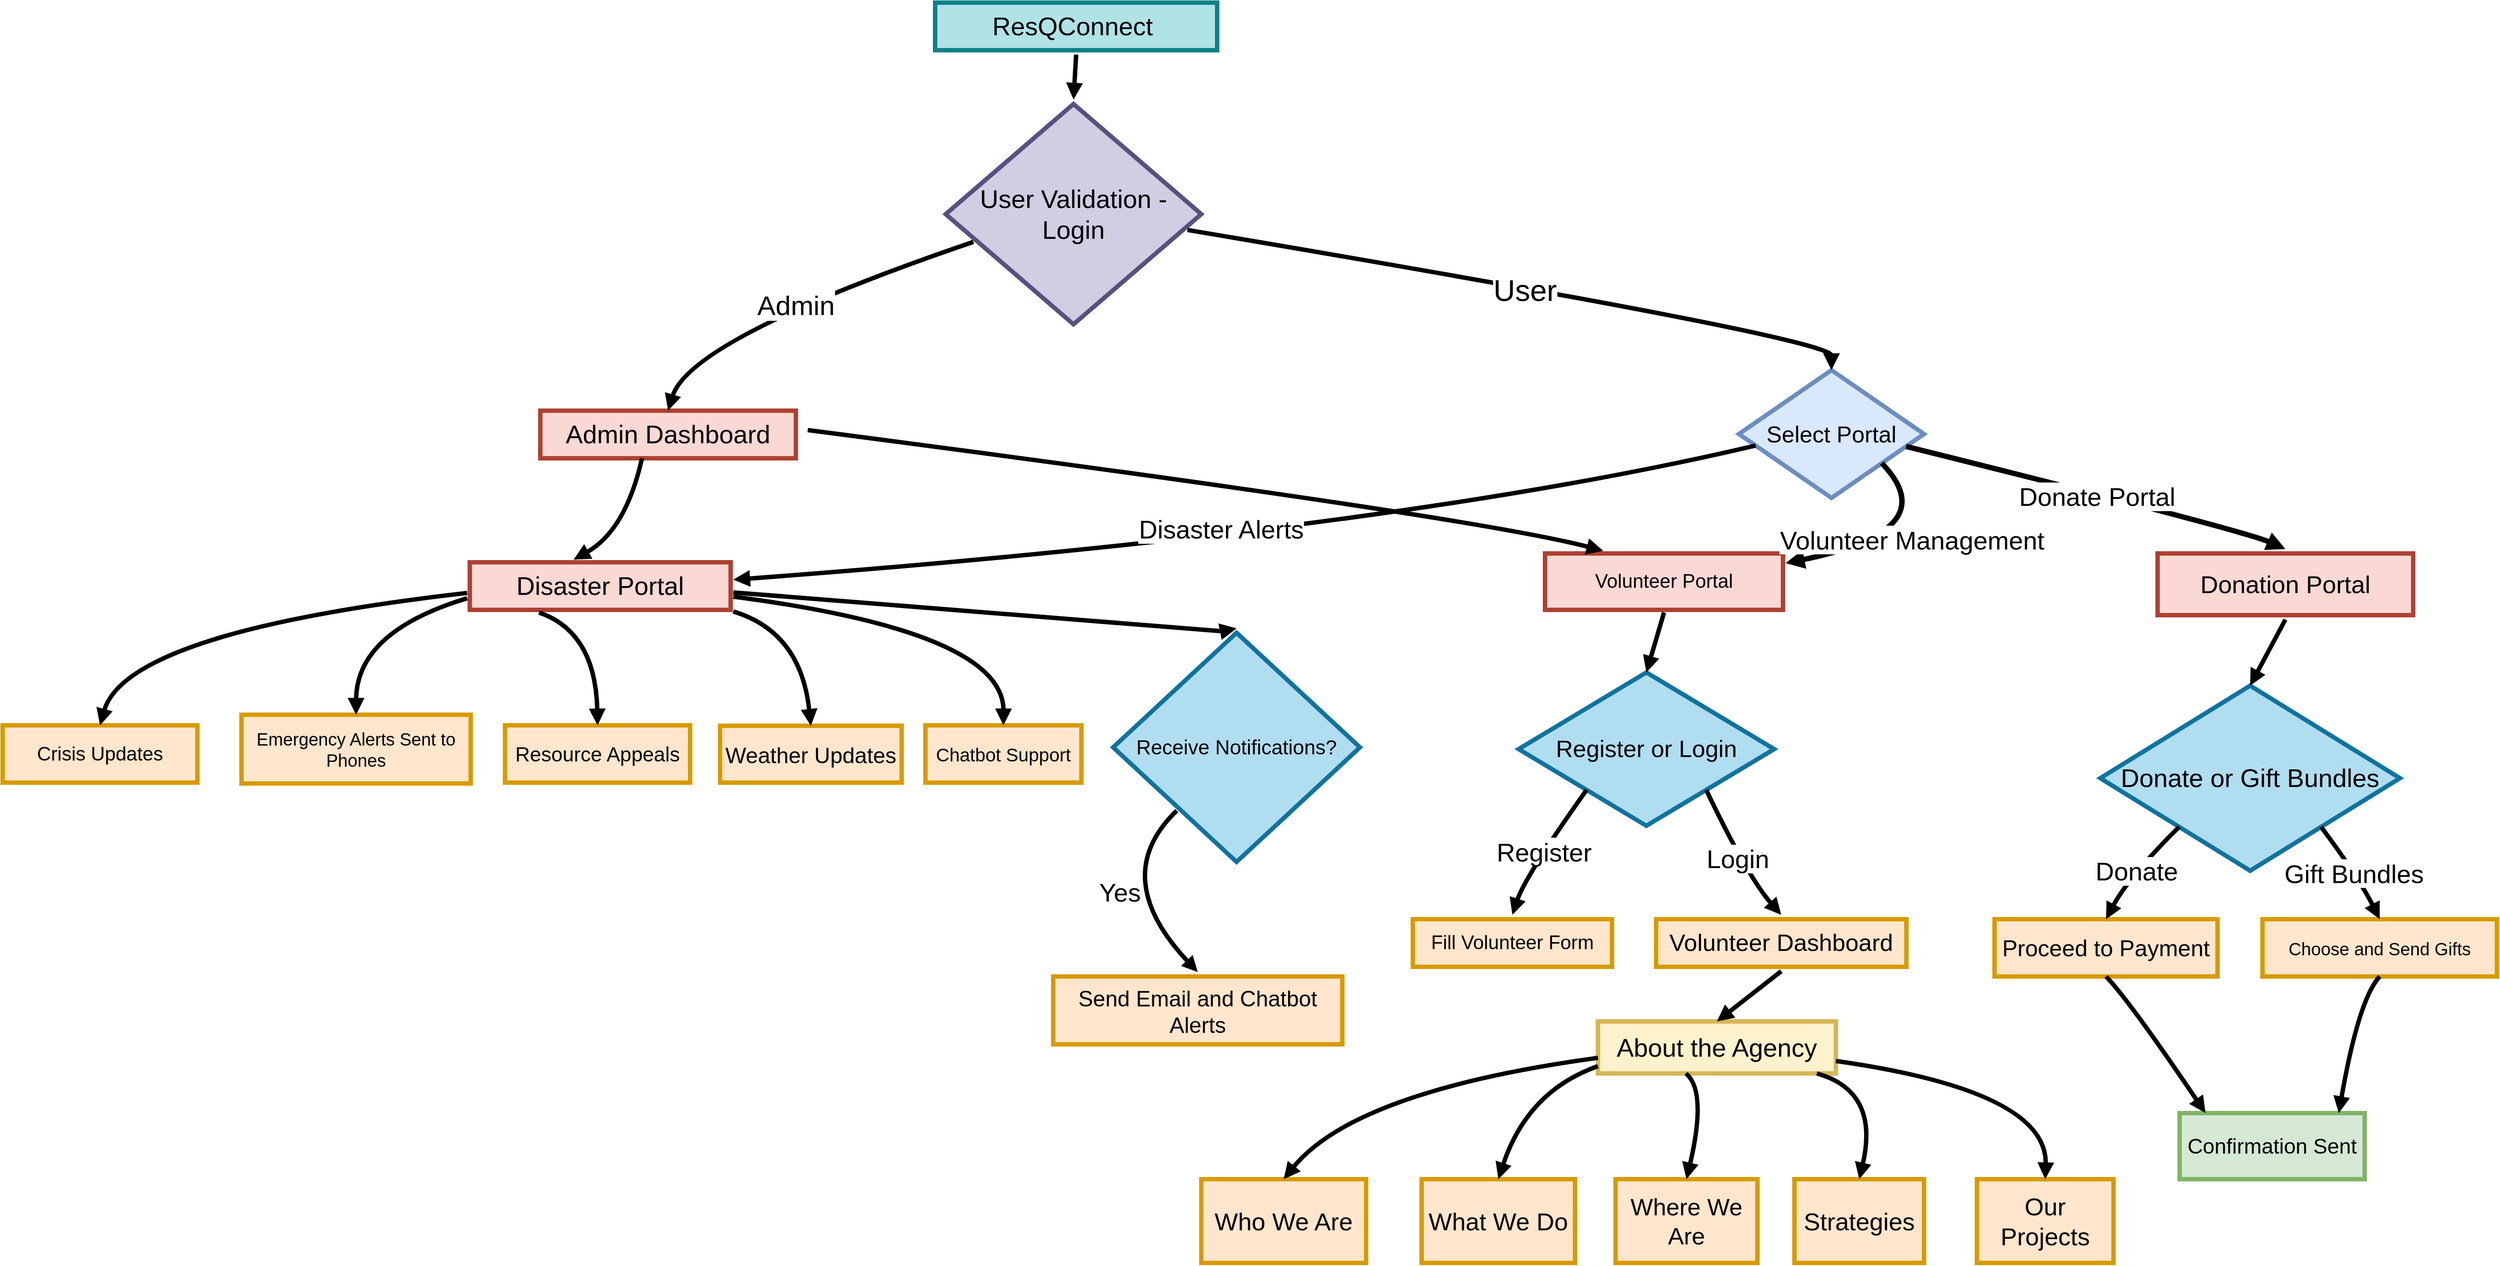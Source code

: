<mxfile version="26.0.16">
  <diagram name="Page-1" id="9MNiKln_7bNOvpsSco1v">
    <mxGraphModel dx="4346" dy="752" grid="1" gridSize="10" guides="1" tooltips="1" connect="1" arrows="1" fold="1" page="1" pageScale="1" pageWidth="850" pageHeight="1100" math="0" shadow="0">
      <root>
        <mxCell id="0" />
        <mxCell id="1" parent="0" />
        <mxCell id="1mPR7iwp-td-xZgJdqya-189" value="ResQConnect " style="whiteSpace=wrap;strokeWidth=5;fontSize=29;perimeterSpacing=5;fillColor=#b0e3e6;strokeColor=#0e8088;" vertex="1" parent="1">
          <mxGeometry x="1018" y="1735" width="320" height="54" as="geometry" />
        </mxCell>
        <mxCell id="1mPR7iwp-td-xZgJdqya-190" value="User Validation - Login" style="rhombus;strokeWidth=5;whiteSpace=wrap;fontSize=29;perimeterSpacing=5;fillColor=#d0cee2;strokeColor=#56517e;" vertex="1" parent="1">
          <mxGeometry x="1030" y="1850" width="290" height="250" as="geometry" />
        </mxCell>
        <mxCell id="1mPR7iwp-td-xZgJdqya-191" value="Admin Dashboard" style="whiteSpace=wrap;strokeWidth=5;fontSize=29;fillColor=#fad9d5;strokeColor=#ae4132;" vertex="1" parent="1">
          <mxGeometry x="570" y="2198" width="290" height="54" as="geometry" />
        </mxCell>
        <mxCell id="1mPR7iwp-td-xZgJdqya-192" value="Disaster Portal" style="whiteSpace=wrap;strokeWidth=5;perimeterSpacing=3;fontSize=29;fillColor=#fad9d5;strokeColor=#ae4132;" vertex="1" parent="1">
          <mxGeometry x="490" y="2370" width="296" height="54" as="geometry" />
        </mxCell>
        <mxCell id="1mPR7iwp-td-xZgJdqya-193" value="Volunteer Portal" style="whiteSpace=wrap;strokeWidth=5;perimeterSpacing=3;fontSize=22;fillColor=#fad9d5;strokeColor=#ae4132;" vertex="1" parent="1">
          <mxGeometry x="1710" y="2360" width="270" height="64" as="geometry" />
        </mxCell>
        <mxCell id="1mPR7iwp-td-xZgJdqya-194" value="Select Portal" style="rhombus;strokeWidth=5;whiteSpace=wrap;fontSize=26;fillColor=#dae8fc;strokeColor=#6c8ebf;" vertex="1" parent="1">
          <mxGeometry x="1930" y="2152" width="210" height="145" as="geometry" />
        </mxCell>
        <mxCell id="1mPR7iwp-td-xZgJdqya-195" value="Crisis Updates" style="whiteSpace=wrap;strokeWidth=5;fontSize=22;fillColor=#ffe6cc;strokeColor=#d79b00;" vertex="1" parent="1">
          <mxGeometry x="-40" y="2555" width="221" height="65" as="geometry" />
        </mxCell>
        <mxCell id="1mPR7iwp-td-xZgJdqya-196" value="Emergency Alerts Sent to Phones" style="whiteSpace=wrap;strokeWidth=5;fontSize=20;fillColor=#ffe6cc;strokeColor=#d79b00;" vertex="1" parent="1">
          <mxGeometry x="231" y="2543" width="260" height="78" as="geometry" />
        </mxCell>
        <mxCell id="1mPR7iwp-td-xZgJdqya-197" value="Resource Appeals" style="whiteSpace=wrap;strokeWidth=5;fontSize=23;fillColor=#ffe6cc;strokeColor=#d79b00;" vertex="1" parent="1">
          <mxGeometry x="530" y="2555" width="210" height="65" as="geometry" />
        </mxCell>
        <mxCell id="1mPR7iwp-td-xZgJdqya-198" value="Weather Updates" style="whiteSpace=wrap;strokeWidth=5;fontSize=25;fillColor=#ffe6cc;strokeColor=#d79b00;" vertex="1" parent="1">
          <mxGeometry x="774" y="2555.5" width="206" height="64.5" as="geometry" />
        </mxCell>
        <mxCell id="1mPR7iwp-td-xZgJdqya-199" value="Chatbot Support" style="whiteSpace=wrap;strokeWidth=5;fontSize=21;fillColor=#ffe6cc;strokeColor=#d79b00;" vertex="1" parent="1">
          <mxGeometry x="1007" y="2555" width="177" height="65" as="geometry" />
        </mxCell>
        <mxCell id="1mPR7iwp-td-xZgJdqya-200" value="Receive Notifications?" style="rhombus;strokeWidth=5;whiteSpace=wrap;fontSize=23;perimeterSpacing=5;fillColor=#b1ddf0;strokeColor=#10739e;" vertex="1" parent="1">
          <mxGeometry x="1220" y="2450" width="280" height="260" as="geometry" />
        </mxCell>
        <mxCell id="1mPR7iwp-td-xZgJdqya-201" value="Send Email and Chatbot Alerts" style="whiteSpace=wrap;strokeWidth=5;fontSize=25;perimeterSpacing=5;fillColor=#ffe6cc;strokeColor=#d79b00;" vertex="1" parent="1">
          <mxGeometry x="1152" y="2840" width="328" height="77" as="geometry" />
        </mxCell>
        <mxCell id="1mPR7iwp-td-xZgJdqya-203" value="Register or Login" style="rhombus;strokeWidth=5;whiteSpace=wrap;fontSize=27;fillColor=#b1ddf0;strokeColor=#10739e;" vertex="1" parent="1">
          <mxGeometry x="1680" y="2495" width="290" height="174" as="geometry" />
        </mxCell>
        <mxCell id="1mPR7iwp-td-xZgJdqya-204" value="Fill Volunteer Form" style="whiteSpace=wrap;strokeWidth=5;fontSize=22;perimeterSpacing=5;fillColor=#ffe6cc;strokeColor=#d79b00;" vertex="1" parent="1">
          <mxGeometry x="1560" y="2775" width="226" height="54" as="geometry" />
        </mxCell>
        <mxCell id="1mPR7iwp-td-xZgJdqya-205" value="Volunteer Dashboard" style="whiteSpace=wrap;strokeWidth=5;perimeterSpacing=5;fontSize=27;fillColor=#ffe6cc;strokeColor=#d79b00;" vertex="1" parent="1">
          <mxGeometry x="1836" y="2775" width="284" height="54" as="geometry" />
        </mxCell>
        <mxCell id="1mPR7iwp-td-xZgJdqya-206" value="About the Agency" style="whiteSpace=wrap;strokeWidth=5;fontSize=29;fillColor=#fff2cc;strokeColor=#d6b656;" vertex="1" parent="1">
          <mxGeometry x="1770" y="2891" width="270" height="59" as="geometry" />
        </mxCell>
        <mxCell id="1mPR7iwp-td-xZgJdqya-207" value="Who We Are" style="whiteSpace=wrap;strokeWidth=5;fontSize=28;fillColor=#ffe6cc;strokeColor=#d79b00;" vertex="1" parent="1">
          <mxGeometry x="1320" y="3070" width="187" height="95" as="geometry" />
        </mxCell>
        <mxCell id="1mPR7iwp-td-xZgJdqya-208" value="What We Do" style="whiteSpace=wrap;strokeWidth=5;fontSize=28;fillColor=#ffe6cc;strokeColor=#d79b00;" vertex="1" parent="1">
          <mxGeometry x="1570" y="3070" width="174" height="95" as="geometry" />
        </mxCell>
        <mxCell id="1mPR7iwp-td-xZgJdqya-209" value="Where We Are" style="whiteSpace=wrap;strokeWidth=5;fontSize=27;fillColor=#ffe6cc;strokeColor=#d79b00;" vertex="1" parent="1">
          <mxGeometry x="1790" y="3070" width="161" height="95" as="geometry" />
        </mxCell>
        <mxCell id="1mPR7iwp-td-xZgJdqya-210" value="Strategies" style="whiteSpace=wrap;strokeWidth=5;fontSize=28;fillColor=#ffe6cc;strokeColor=#d79b00;" vertex="1" parent="1">
          <mxGeometry x="1993" y="3070" width="147" height="95" as="geometry" />
        </mxCell>
        <mxCell id="1mPR7iwp-td-xZgJdqya-211" value="Our Projects" style="whiteSpace=wrap;strokeWidth=5;fontSize=28;fillColor=#ffe6cc;strokeColor=#d79b00;" vertex="1" parent="1">
          <mxGeometry x="2200" y="3070" width="155" height="95" as="geometry" />
        </mxCell>
        <mxCell id="1mPR7iwp-td-xZgJdqya-212" value="Donation Portal" style="whiteSpace=wrap;strokeWidth=5;perimeterSpacing=5;fontSize=28;fillColor=#fad9d5;strokeColor=#ae4132;" vertex="1" parent="1">
          <mxGeometry x="2405" y="2360" width="290" height="70" as="geometry" />
        </mxCell>
        <mxCell id="1mPR7iwp-td-xZgJdqya-213" value="Donate or Gift Bundles" style="rhombus;strokeWidth=5;whiteSpace=wrap;fontSize=29;fillColor=#b1ddf0;strokeColor=#10739e;" vertex="1" parent="1">
          <mxGeometry x="2340" y="2510" width="340" height="210" as="geometry" />
        </mxCell>
        <mxCell id="1mPR7iwp-td-xZgJdqya-214" value="Proceed to Payment" style="whiteSpace=wrap;strokeWidth=5;fontSize=26;fillColor=#ffe6cc;strokeColor=#d79b00;" vertex="1" parent="1">
          <mxGeometry x="2220" y="2775" width="253" height="65" as="geometry" />
        </mxCell>
        <mxCell id="1mPR7iwp-td-xZgJdqya-215" value="Choose and Send Gifts" style="whiteSpace=wrap;strokeWidth=5;fontSize=20;fillColor=#ffe6cc;strokeColor=#d79b00;" vertex="1" parent="1">
          <mxGeometry x="2524" y="2775" width="266" height="65" as="geometry" />
        </mxCell>
        <mxCell id="1mPR7iwp-td-xZgJdqya-216" value="Confirmation Sent" style="whiteSpace=wrap;strokeWidth=5;fontSize=24;fillColor=#d5e8d4;strokeColor=#82b366;" vertex="1" parent="1">
          <mxGeometry x="2430" y="2995" width="210" height="75" as="geometry" />
        </mxCell>
        <mxCell id="1mPR7iwp-td-xZgJdqya-219" value="" style="curved=1;startArrow=none;endArrow=block;exitX=0.5;exitY=1;entryX=0.5;entryY=0;rounded=0;strokeWidth=5;" edge="1" parent="1" source="1mPR7iwp-td-xZgJdqya-189" target="1mPR7iwp-td-xZgJdqya-190">
          <mxGeometry relative="1" as="geometry">
            <Array as="points" />
          </mxGeometry>
        </mxCell>
        <mxCell id="1mPR7iwp-td-xZgJdqya-220" value="Admin" style="curved=1;startArrow=none;endArrow=block;exitX=0;exitY=0.66;entryX=0.5;entryY=-0.01;rounded=0;fontSize=31;strokeWidth=5;" edge="1" parent="1" source="1mPR7iwp-td-xZgJdqya-190" target="1mPR7iwp-td-xZgJdqya-191">
          <mxGeometry relative="1" as="geometry">
            <Array as="points">
              <mxPoint x="740" y="2116" />
            </Array>
          </mxGeometry>
        </mxCell>
        <mxCell id="1mPR7iwp-td-xZgJdqya-221" value="" style="curved=1;startArrow=none;endArrow=block;exitX=0.4;exitY=0.99;entryX=0.4;entryY=0;rounded=0;strokeWidth=5;" edge="1" parent="1" source="1mPR7iwp-td-xZgJdqya-191" target="1mPR7iwp-td-xZgJdqya-192">
          <mxGeometry relative="1" as="geometry">
            <Array as="points">
              <mxPoint x="667" y="2334" />
            </Array>
          </mxGeometry>
        </mxCell>
        <mxCell id="1mPR7iwp-td-xZgJdqya-222" value="" style="curved=1;startArrow=none;endArrow=block;exitX=1;exitY=0.71;entryX=0.25;entryY=0;rounded=0;entryDx=0;entryDy=0;strokeWidth=5;" edge="1" parent="1" target="1mPR7iwp-td-xZgJdqya-193">
          <mxGeometry relative="1" as="geometry">
            <Array as="points">
              <mxPoint x="1626.48" y="2317.66" />
            </Array>
            <mxPoint x="873.48" y="2220" as="sourcePoint" />
            <mxPoint x="1741" y="2353.66" as="targetPoint" />
          </mxGeometry>
        </mxCell>
        <mxCell id="1mPR7iwp-td-xZgJdqya-223" value="User" style="curved=1;startArrow=none;endArrow=block;exitX=1;exitY=0.58;entryX=0.5;entryY=0;rounded=0;fontSize=34;strokeWidth=5;" edge="1" parent="1" source="1mPR7iwp-td-xZgJdqya-190" target="1mPR7iwp-td-xZgJdqya-194">
          <mxGeometry relative="1" as="geometry">
            <Array as="points">
              <mxPoint x="2035" y="2116" />
            </Array>
          </mxGeometry>
        </mxCell>
        <mxCell id="1mPR7iwp-td-xZgJdqya-224" value="Disaster Alerts" style="curved=1;startArrow=none;endArrow=block;exitX=0;exitY=0.61;entryX=1;entryY=0.38;rounded=0;strokeWidth=5;fontSize=29;" edge="1" parent="1" source="1mPR7iwp-td-xZgJdqya-194" target="1mPR7iwp-td-xZgJdqya-192">
          <mxGeometry x="0.053" y="-19" relative="1" as="geometry">
            <Array as="points">
              <mxPoint x="1540" y="2334" />
            </Array>
            <mxPoint x="1" as="offset" />
          </mxGeometry>
        </mxCell>
        <mxCell id="1mPR7iwp-td-xZgJdqya-225" value="" style="curved=1;startArrow=none;endArrow=block;exitX=0;exitY=0.63;entryX=0.5;entryY=0;rounded=0;strokeWidth=5;" edge="1" parent="1" source="1mPR7iwp-td-xZgJdqya-192" target="1mPR7iwp-td-xZgJdqya-195">
          <mxGeometry relative="1" as="geometry">
            <Array as="points">
              <mxPoint x="100" y="2449" />
            </Array>
          </mxGeometry>
        </mxCell>
        <mxCell id="1mPR7iwp-td-xZgJdqya-226" value="" style="curved=1;startArrow=none;endArrow=block;exitX=0;exitY=0.73;entryX=0.5;entryY=0;rounded=0;strokeWidth=5;" edge="1" parent="1" source="1mPR7iwp-td-xZgJdqya-192" target="1mPR7iwp-td-xZgJdqya-196">
          <mxGeometry relative="1" as="geometry">
            <Array as="points">
              <mxPoint x="361" y="2449" />
            </Array>
          </mxGeometry>
        </mxCell>
        <mxCell id="1mPR7iwp-td-xZgJdqya-227" value="" style="curved=1;startArrow=none;endArrow=block;exitX=0.27;exitY=1;entryX=0.5;entryY=0;rounded=0;strokeWidth=5;" edge="1" parent="1" source="1mPR7iwp-td-xZgJdqya-192" target="1mPR7iwp-td-xZgJdqya-197">
          <mxGeometry relative="1" as="geometry">
            <Array as="points">
              <mxPoint x="633" y="2449" />
            </Array>
          </mxGeometry>
        </mxCell>
        <mxCell id="1mPR7iwp-td-xZgJdqya-228" value="" style="curved=1;startArrow=none;endArrow=block;exitX=1;exitY=0.98;entryX=0.5;entryY=0;rounded=0;strokeWidth=5;" edge="1" parent="1" source="1mPR7iwp-td-xZgJdqya-192" target="1mPR7iwp-td-xZgJdqya-198">
          <mxGeometry relative="1" as="geometry">
            <Array as="points">
              <mxPoint x="866" y="2449" />
            </Array>
          </mxGeometry>
        </mxCell>
        <mxCell id="1mPR7iwp-td-xZgJdqya-229" value="" style="curved=1;startArrow=none;endArrow=block;exitX=1;exitY=0.7;entryX=0.5;entryY=0;rounded=0;strokeWidth=5;" edge="1" parent="1" source="1mPR7iwp-td-xZgJdqya-192" target="1mPR7iwp-td-xZgJdqya-199">
          <mxGeometry relative="1" as="geometry">
            <Array as="points">
              <mxPoint x="1096" y="2449" />
            </Array>
          </mxGeometry>
        </mxCell>
        <mxCell id="1mPR7iwp-td-xZgJdqya-230" value="" style="curved=1;startArrow=none;endArrow=block;exitX=1;exitY=0.62;entryX=0.5;entryY=0;rounded=0;strokeWidth=5;" edge="1" parent="1" source="1mPR7iwp-td-xZgJdqya-192" target="1mPR7iwp-td-xZgJdqya-200">
          <mxGeometry relative="1" as="geometry">
            <Array as="points">
              <mxPoint x="1340" y="2449" />
            </Array>
          </mxGeometry>
        </mxCell>
        <mxCell id="1mPR7iwp-td-xZgJdqya-231" value="Yes" style="curved=1;startArrow=none;endArrow=block;exitX=0.06;exitY=1;entryX=0.5;entryY=0;rounded=0;endSize=5;startSize=5;fontSize=29;strokeWidth=5;" edge="1" parent="1" source="1mPR7iwp-td-xZgJdqya-200" target="1mPR7iwp-td-xZgJdqya-201">
          <mxGeometry relative="1" as="geometry">
            <Array as="points">
              <mxPoint x="1214" y="2727" />
            </Array>
          </mxGeometry>
        </mxCell>
        <mxCell id="1mPR7iwp-td-xZgJdqya-233" value="Volunteer Management" style="curved=1;startArrow=none;endArrow=block;exitX=1;exitY=0.92;entryX=1;entryY=0.2;rounded=0;fontSize=29;strokeWidth=6;" edge="1" parent="1" source="1mPR7iwp-td-xZgJdqya-194" target="1mPR7iwp-td-xZgJdqya-193">
          <mxGeometry relative="1" as="geometry">
            <Array as="points">
              <mxPoint x="2166" y="2334" />
            </Array>
          </mxGeometry>
        </mxCell>
        <mxCell id="1mPR7iwp-td-xZgJdqya-234" value="" style="curved=1;startArrow=none;endArrow=block;exitX=0.5;exitY=1;entryX=0.5;entryY=0;rounded=0;strokeWidth=5;" edge="1" parent="1" source="1mPR7iwp-td-xZgJdqya-193" target="1mPR7iwp-td-xZgJdqya-203">
          <mxGeometry relative="1" as="geometry">
            <Array as="points" />
          </mxGeometry>
        </mxCell>
        <mxCell id="1mPR7iwp-td-xZgJdqya-235" value="Register" style="curved=1;startArrow=none;endArrow=block;exitX=0.06;exitY=1;entryX=0.5;entryY=0;rounded=0;fontSize=29;strokeWidth=5;" edge="1" parent="1" source="1mPR7iwp-td-xZgJdqya-203" target="1mPR7iwp-td-xZgJdqya-204">
          <mxGeometry relative="1" as="geometry">
            <Array as="points">
              <mxPoint x="1687" y="2727" />
            </Array>
          </mxGeometry>
        </mxCell>
        <mxCell id="1mPR7iwp-td-xZgJdqya-236" value="Login" style="curved=1;startArrow=none;endArrow=block;exitX=0.94;exitY=1;entryX=0.5;entryY=0;rounded=0;fontSize=29;strokeWidth=5;" edge="1" parent="1" source="1mPR7iwp-td-xZgJdqya-203" target="1mPR7iwp-td-xZgJdqya-205">
          <mxGeometry relative="1" as="geometry">
            <Array as="points">
              <mxPoint x="1940" y="2727" />
            </Array>
          </mxGeometry>
        </mxCell>
        <mxCell id="1mPR7iwp-td-xZgJdqya-237" value="" style="curved=1;startArrow=none;endArrow=block;exitX=0.5;exitY=1;entryX=0.5;entryY=0;rounded=0;strokeWidth=5;" edge="1" parent="1" source="1mPR7iwp-td-xZgJdqya-205" target="1mPR7iwp-td-xZgJdqya-206">
          <mxGeometry relative="1" as="geometry">
            <Array as="points" />
          </mxGeometry>
        </mxCell>
        <mxCell id="1mPR7iwp-td-xZgJdqya-238" value="" style="curved=1;startArrow=none;endArrow=block;exitX=0;exitY=0.7;entryX=0.5;entryY=0;rounded=0;strokeWidth=5;fontSize=14;" edge="1" parent="1" source="1mPR7iwp-td-xZgJdqya-206" target="1mPR7iwp-td-xZgJdqya-207">
          <mxGeometry relative="1" as="geometry">
            <Array as="points">
              <mxPoint x="1494" y="2970" />
            </Array>
          </mxGeometry>
        </mxCell>
        <mxCell id="1mPR7iwp-td-xZgJdqya-239" value="" style="curved=1;startArrow=none;endArrow=block;exitX=0;exitY=0.86;entryX=0.5;entryY=0;rounded=0;strokeWidth=5;" edge="1" parent="1" source="1mPR7iwp-td-xZgJdqya-206" target="1mPR7iwp-td-xZgJdqya-208">
          <mxGeometry relative="1" as="geometry">
            <Array as="points">
              <mxPoint x="1690" y="2970" />
            </Array>
          </mxGeometry>
        </mxCell>
        <mxCell id="1mPR7iwp-td-xZgJdqya-240" value="" style="curved=1;startArrow=none;endArrow=block;exitX=0.37;exitY=1;entryX=0.5;entryY=0;rounded=0;strokeWidth=5;" edge="1" parent="1" source="1mPR7iwp-td-xZgJdqya-206" target="1mPR7iwp-td-xZgJdqya-209">
          <mxGeometry relative="1" as="geometry">
            <Array as="points">
              <mxPoint x="1894" y="2970" />
            </Array>
          </mxGeometry>
        </mxCell>
        <mxCell id="1mPR7iwp-td-xZgJdqya-241" value="" style="curved=1;startArrow=none;endArrow=block;exitX=0.92;exitY=1;entryX=0.5;entryY=0;rounded=0;strokeWidth=5;" edge="1" parent="1" source="1mPR7iwp-td-xZgJdqya-206" target="1mPR7iwp-td-xZgJdqya-210">
          <mxGeometry relative="1" as="geometry">
            <Array as="points">
              <mxPoint x="2090" y="2970" />
            </Array>
          </mxGeometry>
        </mxCell>
        <mxCell id="1mPR7iwp-td-xZgJdqya-242" value="" style="curved=1;startArrow=none;endArrow=block;exitX=1;exitY=0.76;entryX=0.5;entryY=0;rounded=0;strokeWidth=5;" edge="1" parent="1" source="1mPR7iwp-td-xZgJdqya-206" target="1mPR7iwp-td-xZgJdqya-211">
          <mxGeometry relative="1" as="geometry">
            <Array as="points">
              <mxPoint x="2281" y="2970" />
            </Array>
          </mxGeometry>
        </mxCell>
        <mxCell id="1mPR7iwp-td-xZgJdqya-243" value="Donate Portal" style="curved=1;startArrow=none;endArrow=block;exitX=1;exitY=0.62;entryX=0.5;entryY=0;rounded=0;fontSize=29;strokeWidth=6;" edge="1" parent="1" source="1mPR7iwp-td-xZgJdqya-194" target="1mPR7iwp-td-xZgJdqya-212">
          <mxGeometry relative="1" as="geometry">
            <Array as="points">
              <mxPoint x="2503" y="2334" />
            </Array>
          </mxGeometry>
        </mxCell>
        <mxCell id="1mPR7iwp-td-xZgJdqya-244" value="" style="curved=1;startArrow=none;endArrow=block;exitX=0.5;exitY=1;entryX=0.5;entryY=0;rounded=0;strokeWidth=5;" edge="1" parent="1" source="1mPR7iwp-td-xZgJdqya-212" target="1mPR7iwp-td-xZgJdqya-213">
          <mxGeometry relative="1" as="geometry">
            <Array as="points" />
          </mxGeometry>
        </mxCell>
        <mxCell id="1mPR7iwp-td-xZgJdqya-245" value="Donate" style="curved=1;startArrow=none;endArrow=block;exitX=0.05;exitY=1;entryX=0.5;entryY=0;rounded=0;strokeWidth=5;fontSize=29;" edge="1" parent="1" source="1mPR7iwp-td-xZgJdqya-213" target="1mPR7iwp-td-xZgJdqya-214">
          <mxGeometry relative="1" as="geometry">
            <Array as="points">
              <mxPoint x="2372" y="2727" />
            </Array>
          </mxGeometry>
        </mxCell>
        <mxCell id="1mPR7iwp-td-xZgJdqya-246" value="Gift Bundles" style="curved=1;startArrow=none;endArrow=block;exitX=0.95;exitY=1;entryX=0.5;entryY=0;rounded=0;strokeWidth=5;fontSize=29;" edge="1" parent="1" source="1mPR7iwp-td-xZgJdqya-213" target="1mPR7iwp-td-xZgJdqya-215">
          <mxGeometry relative="1" as="geometry">
            <Array as="points">
              <mxPoint x="2633" y="2727" />
            </Array>
          </mxGeometry>
        </mxCell>
        <mxCell id="1mPR7iwp-td-xZgJdqya-247" value="" style="curved=1;startArrow=none;endArrow=block;exitX=0.5;exitY=1;entryX=0.14;entryY=0;rounded=0;strokeWidth=5;" edge="1" parent="1" source="1mPR7iwp-td-xZgJdqya-214" target="1mPR7iwp-td-xZgJdqya-216">
          <mxGeometry relative="1" as="geometry">
            <Array as="points">
              <mxPoint x="2372" y="2866" />
            </Array>
          </mxGeometry>
        </mxCell>
        <mxCell id="1mPR7iwp-td-xZgJdqya-248" value="" style="curved=1;startArrow=none;endArrow=block;exitX=0.5;exitY=1;entryX=0.86;entryY=0;rounded=0;strokeWidth=5;" edge="1" parent="1" source="1mPR7iwp-td-xZgJdqya-215" target="1mPR7iwp-td-xZgJdqya-216">
          <mxGeometry relative="1" as="geometry">
            <Array as="points">
              <mxPoint x="2633" y="2866" />
            </Array>
          </mxGeometry>
        </mxCell>
      </root>
    </mxGraphModel>
  </diagram>
</mxfile>
